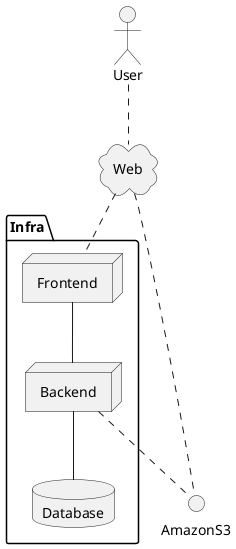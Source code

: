 @startuml

actor User
cloud Web
interface AmazonS3

folder Infra {
    node Frontend
    node Backend
    database Database
}

User .. Web
Web .. Frontend
Web .. AmazonS3
Frontend -- Backend
Backend -- Database
Backend .. AmazonS3

@enduml